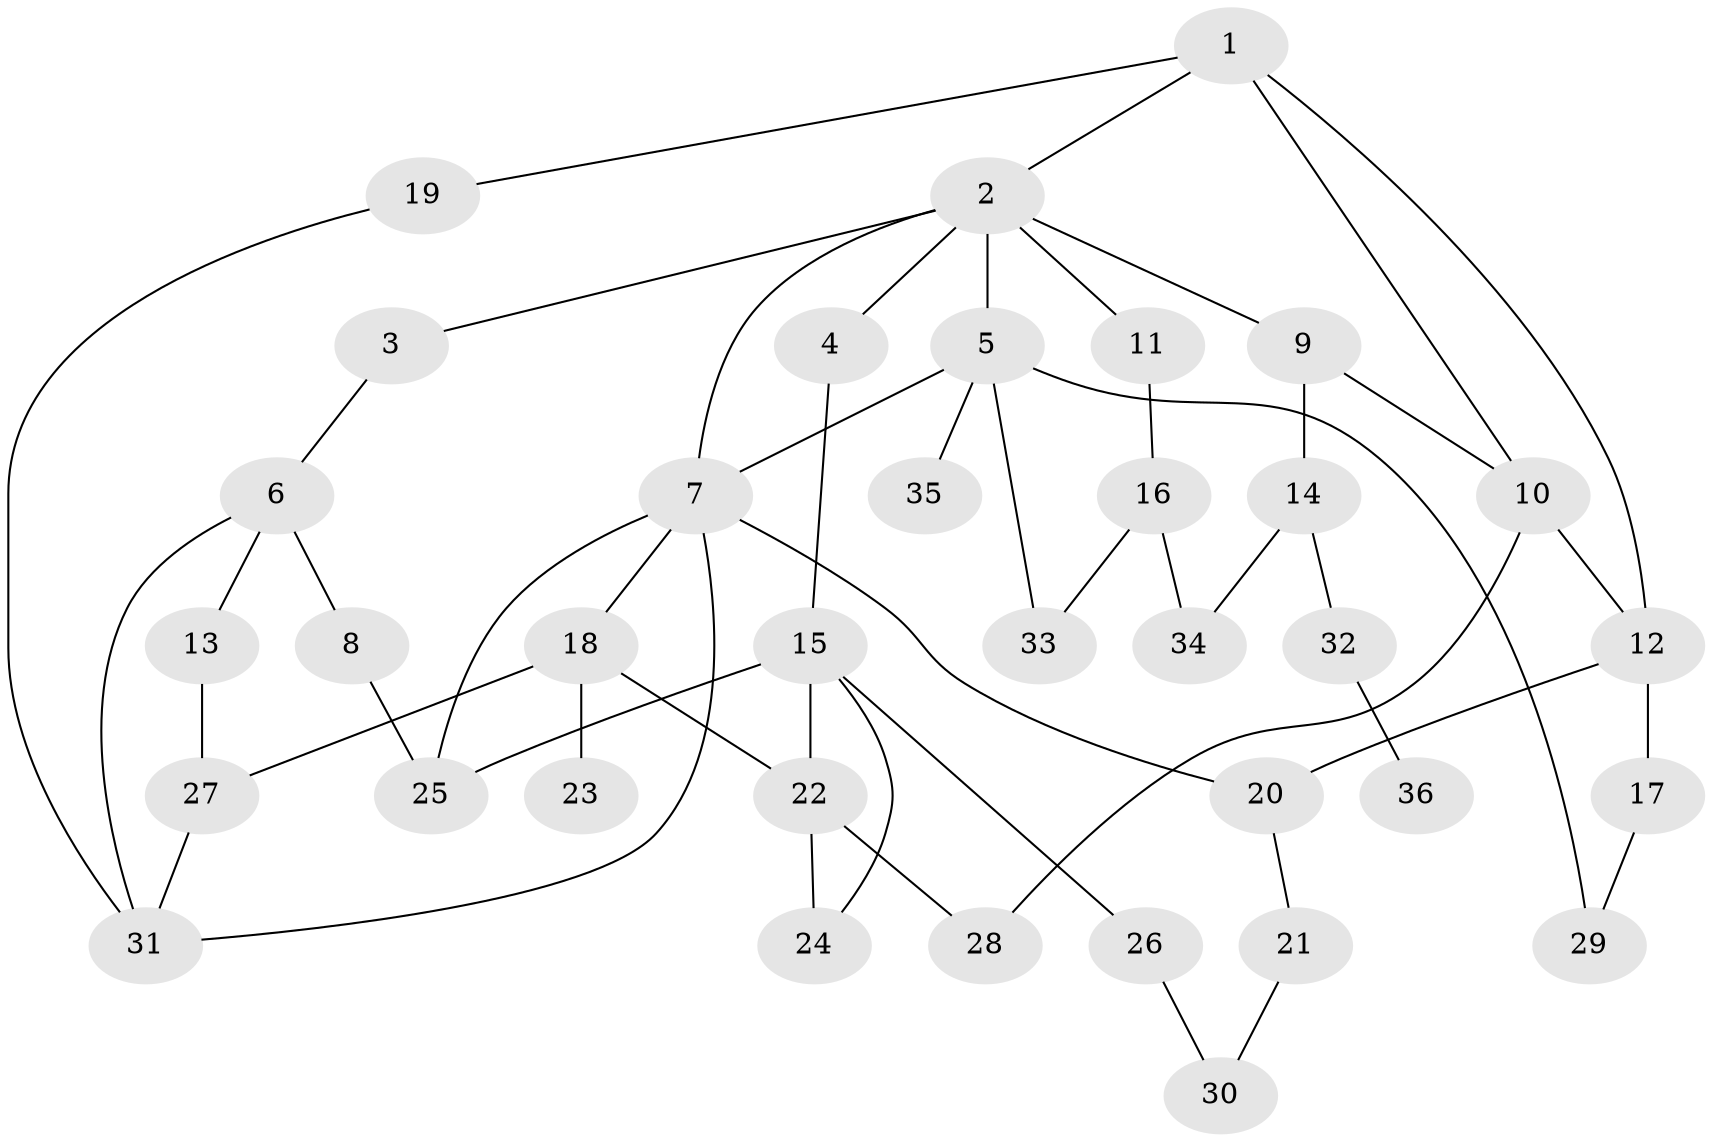 // original degree distribution, {5: 0.05555555555555555, 8: 0.013888888888888888, 2: 0.3333333333333333, 3: 0.2361111111111111, 4: 0.1111111111111111, 6: 0.013888888888888888, 1: 0.2361111111111111}
// Generated by graph-tools (version 1.1) at 2025/34/03/09/25 02:34:33]
// undirected, 36 vertices, 52 edges
graph export_dot {
graph [start="1"]
  node [color=gray90,style=filled];
  1;
  2;
  3;
  4;
  5;
  6;
  7;
  8;
  9;
  10;
  11;
  12;
  13;
  14;
  15;
  16;
  17;
  18;
  19;
  20;
  21;
  22;
  23;
  24;
  25;
  26;
  27;
  28;
  29;
  30;
  31;
  32;
  33;
  34;
  35;
  36;
  1 -- 2 [weight=1.0];
  1 -- 10 [weight=1.0];
  1 -- 12 [weight=1.0];
  1 -- 19 [weight=1.0];
  2 -- 3 [weight=1.0];
  2 -- 4 [weight=1.0];
  2 -- 5 [weight=1.0];
  2 -- 7 [weight=1.0];
  2 -- 9 [weight=1.0];
  2 -- 11 [weight=1.0];
  3 -- 6 [weight=1.0];
  4 -- 15 [weight=1.0];
  5 -- 7 [weight=1.0];
  5 -- 29 [weight=1.0];
  5 -- 33 [weight=1.0];
  5 -- 35 [weight=1.0];
  6 -- 8 [weight=1.0];
  6 -- 13 [weight=1.0];
  6 -- 31 [weight=1.0];
  7 -- 18 [weight=1.0];
  7 -- 20 [weight=2.0];
  7 -- 25 [weight=1.0];
  7 -- 31 [weight=1.0];
  8 -- 25 [weight=1.0];
  9 -- 10 [weight=1.0];
  9 -- 14 [weight=1.0];
  10 -- 12 [weight=1.0];
  10 -- 28 [weight=1.0];
  11 -- 16 [weight=1.0];
  12 -- 17 [weight=1.0];
  12 -- 20 [weight=1.0];
  13 -- 27 [weight=1.0];
  14 -- 32 [weight=1.0];
  14 -- 34 [weight=1.0];
  15 -- 22 [weight=1.0];
  15 -- 24 [weight=1.0];
  15 -- 25 [weight=1.0];
  15 -- 26 [weight=1.0];
  16 -- 33 [weight=1.0];
  16 -- 34 [weight=1.0];
  17 -- 29 [weight=1.0];
  18 -- 22 [weight=1.0];
  18 -- 23 [weight=1.0];
  18 -- 27 [weight=1.0];
  19 -- 31 [weight=1.0];
  20 -- 21 [weight=1.0];
  21 -- 30 [weight=1.0];
  22 -- 24 [weight=1.0];
  22 -- 28 [weight=1.0];
  26 -- 30 [weight=1.0];
  27 -- 31 [weight=1.0];
  32 -- 36 [weight=1.0];
}
